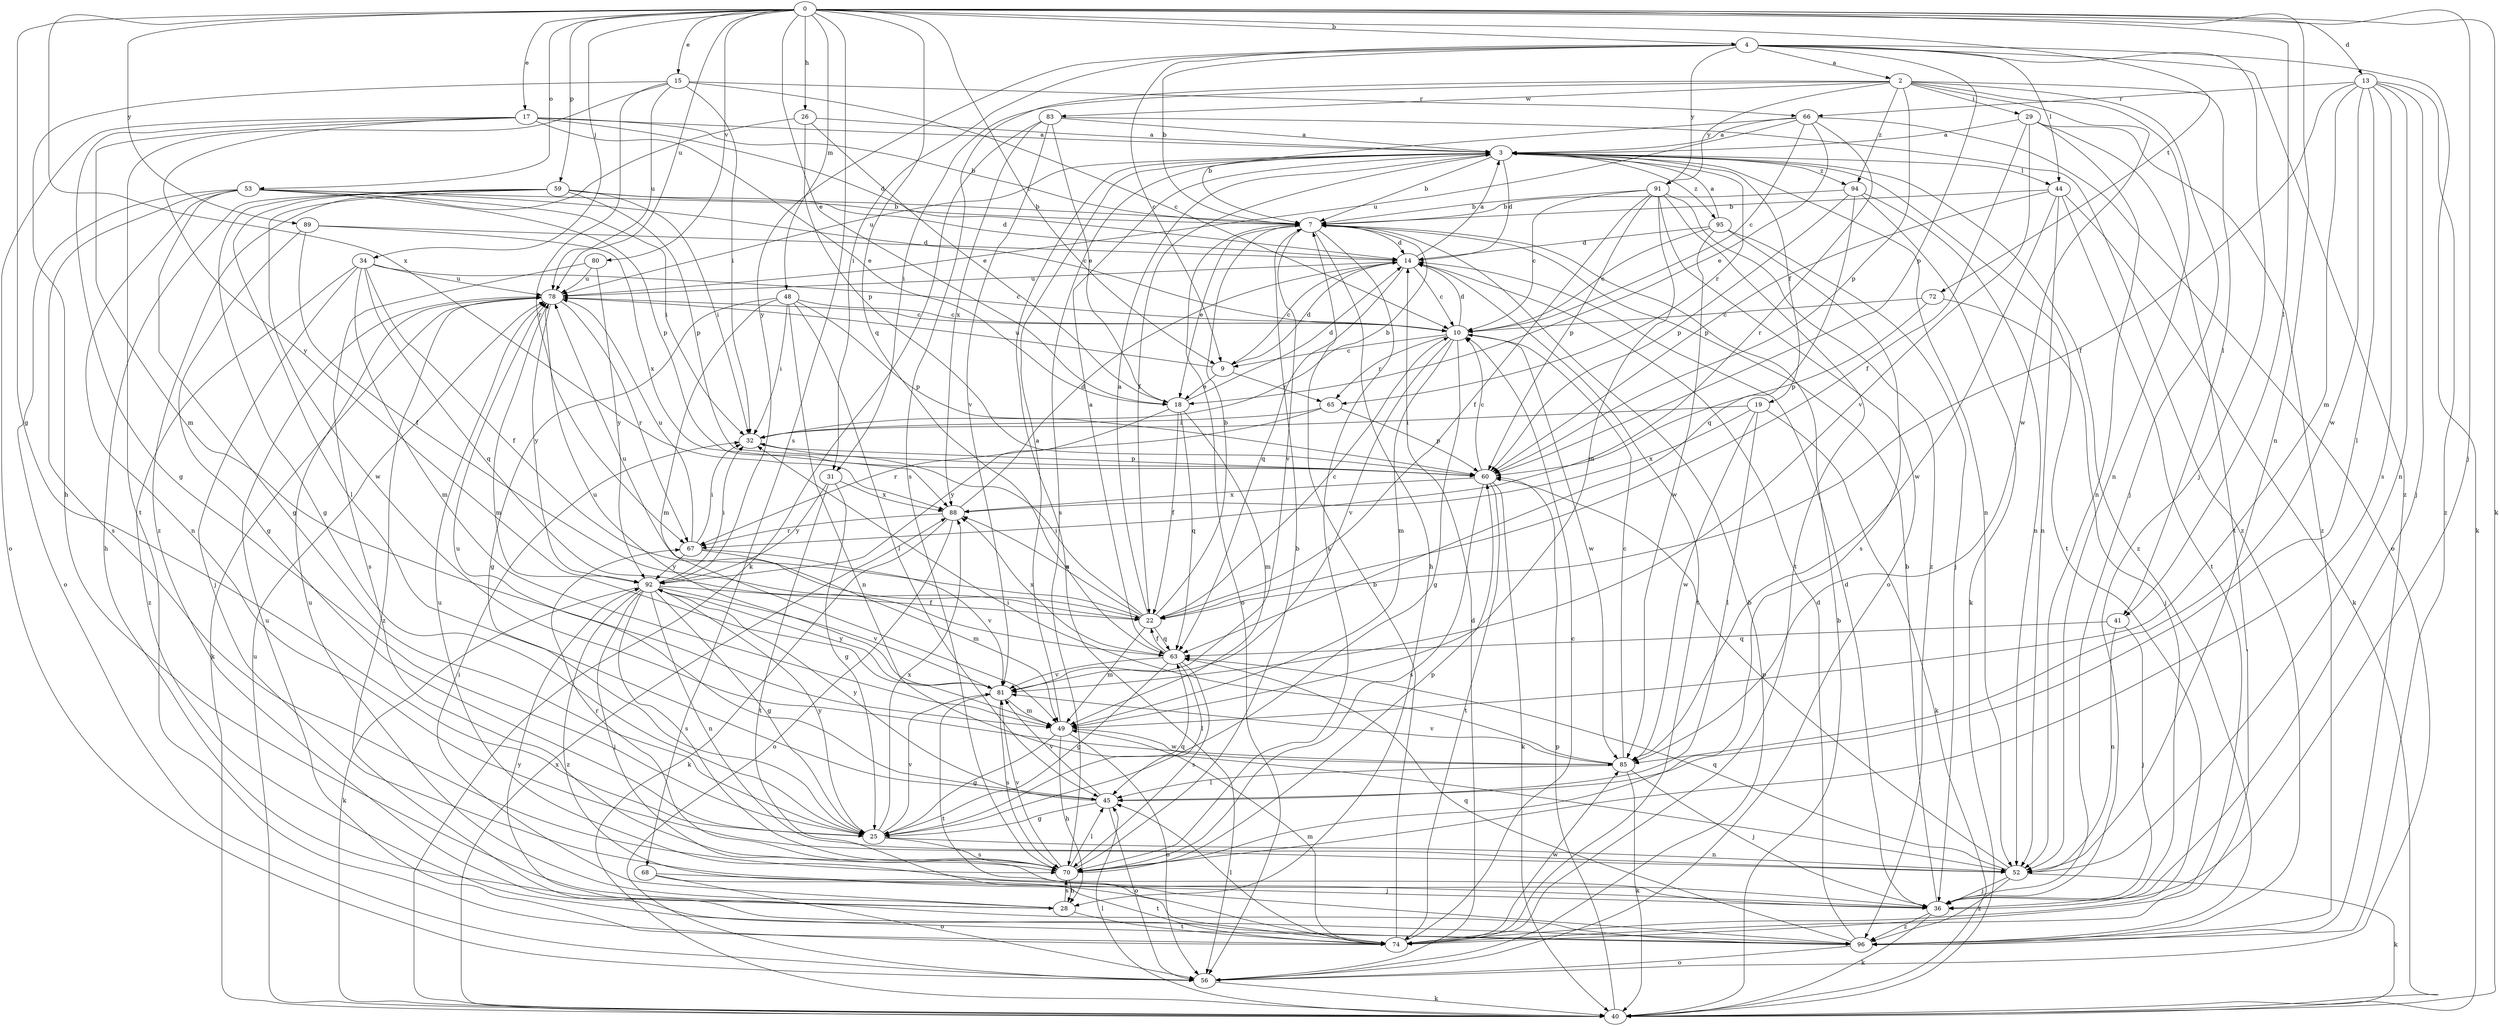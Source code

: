 strict digraph  {
0;
2;
3;
4;
7;
9;
10;
13;
14;
15;
17;
18;
19;
22;
25;
26;
28;
29;
31;
32;
34;
36;
40;
41;
44;
45;
48;
49;
52;
53;
56;
59;
60;
63;
65;
66;
67;
68;
70;
72;
74;
78;
80;
81;
83;
85;
88;
89;
91;
92;
94;
95;
96;
0 -> 4  [label=b];
0 -> 9  [label=c];
0 -> 13  [label=d];
0 -> 15  [label=e];
0 -> 17  [label=e];
0 -> 18  [label=e];
0 -> 25  [label=g];
0 -> 26  [label=h];
0 -> 34  [label=j];
0 -> 36  [label=j];
0 -> 40  [label=k];
0 -> 41  [label=l];
0 -> 48  [label=m];
0 -> 52  [label=n];
0 -> 53  [label=o];
0 -> 59  [label=p];
0 -> 63  [label=q];
0 -> 68  [label=s];
0 -> 72  [label=t];
0 -> 78  [label=u];
0 -> 80  [label=v];
0 -> 88  [label=x];
0 -> 89  [label=y];
2 -> 29  [label=i];
2 -> 31  [label=i];
2 -> 36  [label=j];
2 -> 41  [label=l];
2 -> 52  [label=n];
2 -> 60  [label=p];
2 -> 70  [label=s];
2 -> 83  [label=w];
2 -> 85  [label=w];
2 -> 91  [label=y];
2 -> 94  [label=z];
3 -> 7  [label=b];
3 -> 14  [label=d];
3 -> 19  [label=f];
3 -> 22  [label=f];
3 -> 44  [label=l];
3 -> 52  [label=n];
3 -> 56  [label=o];
3 -> 65  [label=r];
3 -> 70  [label=s];
3 -> 74  [label=t];
3 -> 78  [label=u];
3 -> 94  [label=z];
3 -> 95  [label=z];
3 -> 96  [label=z];
4 -> 2  [label=a];
4 -> 7  [label=b];
4 -> 9  [label=c];
4 -> 31  [label=i];
4 -> 36  [label=j];
4 -> 40  [label=k];
4 -> 44  [label=l];
4 -> 60  [label=p];
4 -> 91  [label=y];
4 -> 92  [label=y];
4 -> 96  [label=z];
7 -> 14  [label=d];
7 -> 18  [label=e];
7 -> 28  [label=h];
7 -> 56  [label=o];
7 -> 70  [label=s];
7 -> 81  [label=v];
9 -> 14  [label=d];
9 -> 18  [label=e];
9 -> 65  [label=r];
9 -> 78  [label=u];
10 -> 9  [label=c];
10 -> 14  [label=d];
10 -> 25  [label=g];
10 -> 49  [label=m];
10 -> 65  [label=r];
10 -> 81  [label=v];
10 -> 85  [label=w];
13 -> 22  [label=f];
13 -> 36  [label=j];
13 -> 45  [label=l];
13 -> 49  [label=m];
13 -> 52  [label=n];
13 -> 66  [label=r];
13 -> 70  [label=s];
13 -> 85  [label=w];
13 -> 96  [label=z];
14 -> 3  [label=a];
14 -> 9  [label=c];
14 -> 10  [label=c];
14 -> 63  [label=q];
14 -> 74  [label=t];
14 -> 78  [label=u];
15 -> 10  [label=c];
15 -> 28  [label=h];
15 -> 32  [label=i];
15 -> 66  [label=r];
15 -> 67  [label=r];
15 -> 74  [label=t];
15 -> 78  [label=u];
17 -> 3  [label=a];
17 -> 7  [label=b];
17 -> 14  [label=d];
17 -> 18  [label=e];
17 -> 25  [label=g];
17 -> 49  [label=m];
17 -> 56  [label=o];
17 -> 92  [label=y];
18 -> 14  [label=d];
18 -> 22  [label=f];
18 -> 49  [label=m];
18 -> 63  [label=q];
18 -> 92  [label=y];
19 -> 32  [label=i];
19 -> 40  [label=k];
19 -> 45  [label=l];
19 -> 85  [label=w];
19 -> 88  [label=x];
22 -> 3  [label=a];
22 -> 7  [label=b];
22 -> 10  [label=c];
22 -> 32  [label=i];
22 -> 49  [label=m];
22 -> 63  [label=q];
22 -> 78  [label=u];
22 -> 88  [label=x];
25 -> 52  [label=n];
25 -> 63  [label=q];
25 -> 70  [label=s];
25 -> 81  [label=v];
25 -> 88  [label=x];
25 -> 92  [label=y];
26 -> 3  [label=a];
26 -> 18  [label=e];
26 -> 60  [label=p];
26 -> 96  [label=z];
28 -> 32  [label=i];
28 -> 70  [label=s];
28 -> 74  [label=t];
28 -> 78  [label=u];
29 -> 3  [label=a];
29 -> 22  [label=f];
29 -> 52  [label=n];
29 -> 74  [label=t];
29 -> 81  [label=v];
29 -> 96  [label=z];
31 -> 25  [label=g];
31 -> 74  [label=t];
31 -> 88  [label=x];
31 -> 92  [label=y];
32 -> 7  [label=b];
32 -> 60  [label=p];
34 -> 10  [label=c];
34 -> 22  [label=f];
34 -> 36  [label=j];
34 -> 49  [label=m];
34 -> 63  [label=q];
34 -> 78  [label=u];
34 -> 96  [label=z];
36 -> 7  [label=b];
36 -> 14  [label=d];
36 -> 40  [label=k];
36 -> 78  [label=u];
36 -> 96  [label=z];
40 -> 7  [label=b];
40 -> 45  [label=l];
40 -> 60  [label=p];
40 -> 78  [label=u];
40 -> 88  [label=x];
41 -> 36  [label=j];
41 -> 52  [label=n];
41 -> 63  [label=q];
44 -> 7  [label=b];
44 -> 40  [label=k];
44 -> 52  [label=n];
44 -> 60  [label=p];
44 -> 74  [label=t];
44 -> 85  [label=w];
45 -> 25  [label=g];
45 -> 56  [label=o];
45 -> 78  [label=u];
45 -> 81  [label=v];
45 -> 92  [label=y];
48 -> 10  [label=c];
48 -> 25  [label=g];
48 -> 32  [label=i];
48 -> 45  [label=l];
48 -> 49  [label=m];
48 -> 52  [label=n];
48 -> 60  [label=p];
49 -> 3  [label=a];
49 -> 25  [label=g];
49 -> 28  [label=h];
49 -> 56  [label=o];
49 -> 85  [label=w];
52 -> 36  [label=j];
52 -> 40  [label=k];
52 -> 60  [label=p];
52 -> 63  [label=q];
52 -> 96  [label=z];
53 -> 7  [label=b];
53 -> 10  [label=c];
53 -> 25  [label=g];
53 -> 32  [label=i];
53 -> 52  [label=n];
53 -> 56  [label=o];
53 -> 60  [label=p];
53 -> 70  [label=s];
56 -> 7  [label=b];
56 -> 14  [label=d];
56 -> 40  [label=k];
59 -> 7  [label=b];
59 -> 14  [label=d];
59 -> 25  [label=g];
59 -> 28  [label=h];
59 -> 32  [label=i];
59 -> 45  [label=l];
59 -> 60  [label=p];
59 -> 85  [label=w];
60 -> 10  [label=c];
60 -> 40  [label=k];
60 -> 70  [label=s];
60 -> 74  [label=t];
60 -> 88  [label=x];
63 -> 3  [label=a];
63 -> 22  [label=f];
63 -> 25  [label=g];
63 -> 45  [label=l];
63 -> 70  [label=s];
63 -> 81  [label=v];
63 -> 88  [label=x];
65 -> 32  [label=i];
65 -> 60  [label=p];
65 -> 67  [label=r];
66 -> 3  [label=a];
66 -> 7  [label=b];
66 -> 10  [label=c];
66 -> 18  [label=e];
66 -> 56  [label=o];
66 -> 67  [label=r];
66 -> 78  [label=u];
67 -> 32  [label=i];
67 -> 49  [label=m];
67 -> 78  [label=u];
67 -> 81  [label=v];
67 -> 92  [label=y];
68 -> 36  [label=j];
68 -> 56  [label=o];
68 -> 74  [label=t];
70 -> 7  [label=b];
70 -> 28  [label=h];
70 -> 45  [label=l];
70 -> 60  [label=p];
70 -> 67  [label=r];
70 -> 81  [label=v];
72 -> 10  [label=c];
72 -> 36  [label=j];
72 -> 60  [label=p];
74 -> 7  [label=b];
74 -> 10  [label=c];
74 -> 45  [label=l];
74 -> 49  [label=m];
74 -> 78  [label=u];
74 -> 85  [label=w];
78 -> 10  [label=c];
78 -> 40  [label=k];
78 -> 49  [label=m];
78 -> 67  [label=r];
78 -> 92  [label=y];
78 -> 96  [label=z];
80 -> 70  [label=s];
80 -> 78  [label=u];
80 -> 92  [label=y];
81 -> 49  [label=m];
81 -> 70  [label=s];
81 -> 74  [label=t];
81 -> 78  [label=u];
81 -> 92  [label=y];
83 -> 3  [label=a];
83 -> 18  [label=e];
83 -> 40  [label=k];
83 -> 81  [label=v];
83 -> 88  [label=x];
83 -> 96  [label=z];
85 -> 10  [label=c];
85 -> 32  [label=i];
85 -> 36  [label=j];
85 -> 40  [label=k];
85 -> 45  [label=l];
85 -> 81  [label=v];
88 -> 14  [label=d];
88 -> 40  [label=k];
88 -> 56  [label=o];
88 -> 67  [label=r];
89 -> 14  [label=d];
89 -> 22  [label=f];
89 -> 25  [label=g];
89 -> 88  [label=x];
91 -> 7  [label=b];
91 -> 10  [label=c];
91 -> 22  [label=f];
91 -> 49  [label=m];
91 -> 56  [label=o];
91 -> 60  [label=p];
91 -> 74  [label=t];
91 -> 96  [label=z];
92 -> 22  [label=f];
92 -> 25  [label=g];
92 -> 32  [label=i];
92 -> 36  [label=j];
92 -> 40  [label=k];
92 -> 52  [label=n];
92 -> 70  [label=s];
92 -> 81  [label=v];
92 -> 96  [label=z];
94 -> 7  [label=b];
94 -> 40  [label=k];
94 -> 52  [label=n];
94 -> 60  [label=p];
94 -> 63  [label=q];
95 -> 3  [label=a];
95 -> 10  [label=c];
95 -> 14  [label=d];
95 -> 36  [label=j];
95 -> 70  [label=s];
95 -> 85  [label=w];
96 -> 14  [label=d];
96 -> 56  [label=o];
96 -> 63  [label=q];
96 -> 92  [label=y];
}
